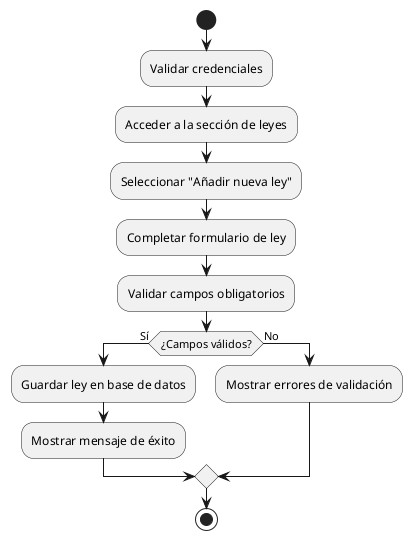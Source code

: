 @startuml Aniadir_ley
|Especialista o Administrador|
start

:Validar credenciales;
:Acceder a la sección de leyes;
:Seleccionar "Añadir nueva ley";
:Completar formulario de ley;
:Validar campos obligatorios;

if (¿Campos válidos?) then (Sí)
  :Guardar ley en base de datos;
  :Mostrar mensaje de éxito;
else (No)
  :Mostrar errores de validación;
endif

stop
@enduml
